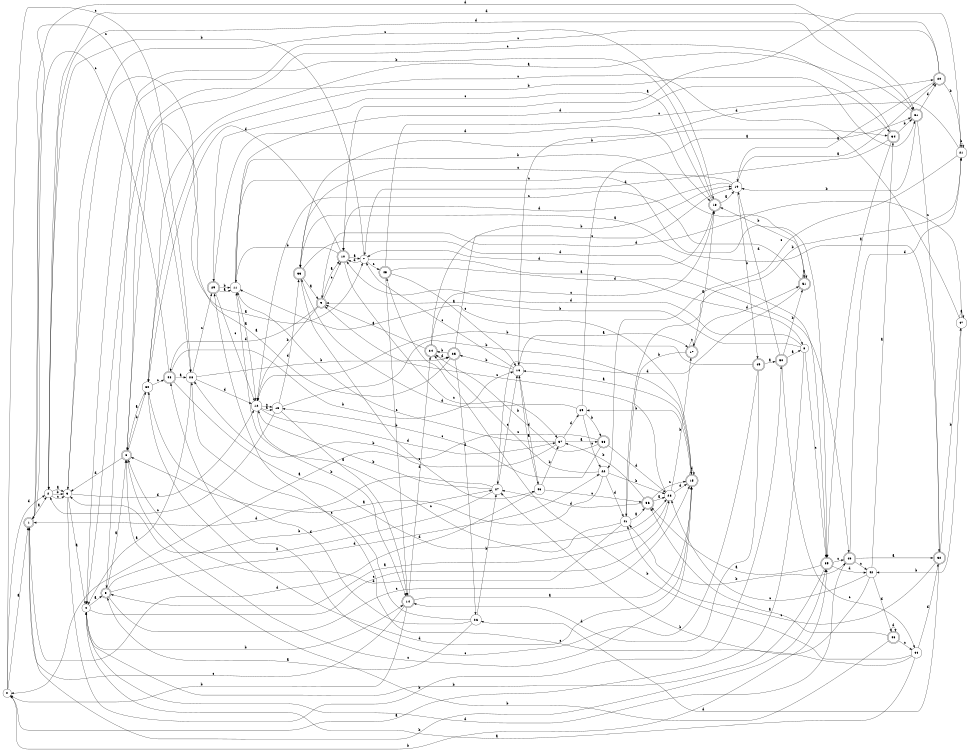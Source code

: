 digraph n42_7 {
__start0 [label="" shape="none"];

rankdir=LR;
size="8,5";

s0 [style="filled", color="black", fillcolor="white" shape="circle", label="0"];
s1 [style="rounded,filled", color="black", fillcolor="white" shape="doublecircle", label="1"];
s2 [style="filled", color="black", fillcolor="white" shape="circle", label="2"];
s3 [style="filled", color="black", fillcolor="white" shape="circle", label="3"];
s4 [style="filled", color="black", fillcolor="white" shape="circle", label="4"];
s5 [style="rounded,filled", color="black", fillcolor="white" shape="doublecircle", label="5"];
s6 [style="rounded,filled", color="black", fillcolor="white" shape="doublecircle", label="6"];
s7 [style="filled", color="black", fillcolor="white" shape="circle", label="7"];
s8 [style="filled", color="black", fillcolor="white" shape="circle", label="8"];
s9 [style="rounded,filled", color="black", fillcolor="white" shape="doublecircle", label="9"];
s10 [style="rounded,filled", color="black", fillcolor="white" shape="doublecircle", label="10"];
s11 [style="filled", color="black", fillcolor="white" shape="circle", label="11"];
s12 [style="filled", color="black", fillcolor="white" shape="circle", label="12"];
s13 [style="filled", color="black", fillcolor="white" shape="circle", label="13"];
s14 [style="rounded,filled", color="black", fillcolor="white" shape="doublecircle", label="14"];
s15 [style="rounded,filled", color="black", fillcolor="white" shape="doublecircle", label="15"];
s16 [style="filled", color="black", fillcolor="white" shape="circle", label="16"];
s17 [style="rounded,filled", color="black", fillcolor="white" shape="doublecircle", label="17"];
s18 [style="rounded,filled", color="black", fillcolor="white" shape="doublecircle", label="18"];
s19 [style="filled", color="black", fillcolor="white" shape="circle", label="19"];
s20 [style="rounded,filled", color="black", fillcolor="white" shape="doublecircle", label="20"];
s21 [style="filled", color="black", fillcolor="white" shape="circle", label="21"];
s22 [style="filled", color="black", fillcolor="white" shape="circle", label="22"];
s23 [style="filled", color="black", fillcolor="white" shape="circle", label="23"];
s24 [style="rounded,filled", color="black", fillcolor="white" shape="doublecircle", label="24"];
s25 [style="rounded,filled", color="black", fillcolor="white" shape="doublecircle", label="25"];
s26 [style="filled", color="black", fillcolor="white" shape="circle", label="26"];
s27 [style="filled", color="black", fillcolor="white" shape="circle", label="27"];
s28 [style="filled", color="black", fillcolor="white" shape="circle", label="28"];
s29 [style="rounded,filled", color="black", fillcolor="white" shape="doublecircle", label="29"];
s30 [style="filled", color="black", fillcolor="white" shape="circle", label="30"];
s31 [style="rounded,filled", color="black", fillcolor="white" shape="doublecircle", label="31"];
s32 [style="rounded,filled", color="black", fillcolor="white" shape="doublecircle", label="32"];
s33 [style="rounded,filled", color="black", fillcolor="white" shape="doublecircle", label="33"];
s34 [style="rounded,filled", color="black", fillcolor="white" shape="doublecircle", label="34"];
s35 [style="rounded,filled", color="black", fillcolor="white" shape="doublecircle", label="35"];
s36 [style="rounded,filled", color="black", fillcolor="white" shape="doublecircle", label="36"];
s37 [style="filled", color="black", fillcolor="white" shape="circle", label="37"];
s38 [style="rounded,filled", color="black", fillcolor="white" shape="doublecircle", label="38"];
s39 [style="filled", color="black", fillcolor="white" shape="circle", label="39"];
s40 [style="rounded,filled", color="black", fillcolor="white" shape="doublecircle", label="40"];
s41 [style="filled", color="black", fillcolor="white" shape="circle", label="41"];
s42 [style="filled", color="black", fillcolor="white" shape="circle", label="42"];
s43 [style="rounded,filled", color="black", fillcolor="white" shape="doublecircle", label="43"];
s44 [style="filled", color="black", fillcolor="white" shape="circle", label="44"];
s45 [style="rounded,filled", color="black", fillcolor="white" shape="doublecircle", label="45"];
s46 [style="filled", color="black", fillcolor="white" shape="circle", label="46"];
s47 [style="filled", color="black", fillcolor="white" shape="circle", label="47"];
s48 [style="rounded,filled", color="black", fillcolor="white" shape="doublecircle", label="48"];
s49 [style="rounded,filled", color="black", fillcolor="white" shape="doublecircle", label="49"];
s50 [style="rounded,filled", color="black", fillcolor="white" shape="doublecircle", label="50"];
s51 [style="rounded,filled", color="black", fillcolor="white" shape="doublecircle", label="51"];
s0 -> s1 [label="a"];
s0 -> s35 [label="b"];
s0 -> s28 [label="c"];
s0 -> s2 [label="d"];
s1 -> s2 [label="a"];
s1 -> s35 [label="b"];
s1 -> s28 [label="c"];
s1 -> s31 [label="d"];
s2 -> s3 [label="a"];
s2 -> s3 [label="b"];
s2 -> s3 [label="c"];
s2 -> s31 [label="d"];
s3 -> s4 [label="a"];
s3 -> s50 [label="b"];
s3 -> s18 [label="c"];
s3 -> s12 [label="d"];
s4 -> s5 [label="a"];
s4 -> s14 [label="b"];
s4 -> s23 [label="c"];
s4 -> s40 [label="d"];
s5 -> s6 [label="a"];
s5 -> s27 [label="b"];
s5 -> s15 [label="c"];
s5 -> s22 [label="d"];
s6 -> s7 [label="a"];
s6 -> s30 [label="b"];
s6 -> s15 [label="c"];
s6 -> s3 [label="d"];
s7 -> s8 [label="a"];
s7 -> s2 [label="b"];
s7 -> s45 [label="c"];
s7 -> s10 [label="d"];
s8 -> s0 [label="a"];
s8 -> s9 [label="b"];
s8 -> s35 [label="c"];
s8 -> s10 [label="d"];
s9 -> s10 [label="a"];
s9 -> s12 [label="b"];
s9 -> s10 [label="c"];
s9 -> s48 [label="d"];
s10 -> s7 [label="a"];
s10 -> s11 [label="b"];
s10 -> s37 [label="c"];
s10 -> s30 [label="d"];
s11 -> s12 [label="a"];
s11 -> s51 [label="b"];
s11 -> s35 [label="c"];
s11 -> s34 [label="d"];
s12 -> s13 [label="a"];
s12 -> s14 [label="b"];
s12 -> s13 [label="c"];
s12 -> s37 [label="d"];
s13 -> s14 [label="a"];
s13 -> s15 [label="b"];
s13 -> s2 [label="c"];
s13 -> s33 [label="d"];
s14 -> s15 [label="a"];
s14 -> s0 [label="b"];
s14 -> s1 [label="c"];
s14 -> s24 [label="d"];
s15 -> s16 [label="a"];
s15 -> s39 [label="b"];
s15 -> s11 [label="c"];
s15 -> s15 [label="d"];
s16 -> s17 [label="a"];
s16 -> s25 [label="b"];
s16 -> s7 [label="c"];
s16 -> s46 [label="d"];
s17 -> s18 [label="a"];
s17 -> s41 [label="b"];
s17 -> s17 [label="c"];
s17 -> s51 [label="d"];
s18 -> s19 [label="a"];
s18 -> s4 [label="b"];
s18 -> s29 [label="c"];
s18 -> s7 [label="d"];
s19 -> s20 [label="a"];
s19 -> s49 [label="b"];
s19 -> s33 [label="c"];
s19 -> s10 [label="d"];
s20 -> s19 [label="a"];
s20 -> s21 [label="b"];
s20 -> s5 [label="c"];
s20 -> s2 [label="d"];
s21 -> s10 [label="a"];
s21 -> s21 [label="b"];
s21 -> s22 [label="c"];
s21 -> s16 [label="d"];
s22 -> s6 [label="a"];
s22 -> s23 [label="b"];
s22 -> s24 [label="c"];
s22 -> s41 [label="d"];
s23 -> s5 [label="a"];
s23 -> s17 [label="b"];
s23 -> s9 [label="c"];
s23 -> s15 [label="d"];
s24 -> s9 [label="a"];
s24 -> s19 [label="b"];
s24 -> s18 [label="c"];
s24 -> s25 [label="d"];
s25 -> s3 [label="a"];
s25 -> s24 [label="b"];
s25 -> s19 [label="c"];
s25 -> s26 [label="d"];
s26 -> s5 [label="a"];
s26 -> s27 [label="b"];
s26 -> s28 [label="c"];
s26 -> s30 [label="d"];
s27 -> s3 [label="a"];
s27 -> s12 [label="b"];
s27 -> s16 [label="c"];
s27 -> s1 [label="d"];
s28 -> s4 [label="a"];
s28 -> s25 [label="b"];
s28 -> s29 [label="c"];
s28 -> s12 [label="d"];
s29 -> s11 [label="a"];
s29 -> s11 [label="b"];
s29 -> s12 [label="c"];
s29 -> s18 [label="d"];
s30 -> s6 [label="a"];
s30 -> s31 [label="b"];
s30 -> s48 [label="c"];
s30 -> s15 [label="d"];
s31 -> s30 [label="a"];
s31 -> s19 [label="b"];
s31 -> s32 [label="c"];
s31 -> s20 [label="d"];
s32 -> s33 [label="a"];
s32 -> s47 [label="b"];
s32 -> s41 [label="c"];
s32 -> s26 [label="d"];
s33 -> s9 [label="a"];
s33 -> s34 [label="b"];
s33 -> s46 [label="c"];
s33 -> s35 [label="d"];
s34 -> s35 [label="a"];
s34 -> s31 [label="b"];
s34 -> s6 [label="c"];
s34 -> s7 [label="d"];
s35 -> s36 [label="a"];
s35 -> s4 [label="b"];
s35 -> s40 [label="c"];
s35 -> s42 [label="d"];
s36 -> s23 [label="a"];
s36 -> s37 [label="b"];
s36 -> s15 [label="c"];
s36 -> s27 [label="d"];
s37 -> s38 [label="a"];
s37 -> s28 [label="b"];
s37 -> s11 [label="c"];
s37 -> s39 [label="d"];
s38 -> s0 [label="a"];
s38 -> s24 [label="b"];
s38 -> s13 [label="c"];
s38 -> s23 [label="d"];
s39 -> s31 [label="a"];
s39 -> s38 [label="b"];
s39 -> s22 [label="c"];
s39 -> s33 [label="d"];
s40 -> s32 [label="a"];
s40 -> s41 [label="b"];
s40 -> s42 [label="c"];
s40 -> s21 [label="d"];
s41 -> s36 [label="a"];
s41 -> s21 [label="b"];
s41 -> s11 [label="c"];
s41 -> s6 [label="d"];
s42 -> s34 [label="a"];
s42 -> s27 [label="b"];
s42 -> s23 [label="c"];
s42 -> s43 [label="d"];
s43 -> s36 [label="a"];
s43 -> s6 [label="b"];
s43 -> s44 [label="c"];
s43 -> s43 [label="d"];
s44 -> s4 [label="a"];
s44 -> s45 [label="b"];
s44 -> s29 [label="c"];
s44 -> s32 [label="d"];
s45 -> s16 [label="a"];
s45 -> s14 [label="b"];
s45 -> s20 [label="c"];
s45 -> s40 [label="d"];
s46 -> s16 [label="a"];
s46 -> s37 [label="b"];
s46 -> s36 [label="c"];
s46 -> s1 [label="d"];
s47 -> s47 [label="a"];
s47 -> s42 [label="b"];
s47 -> s4 [label="c"];
s47 -> s9 [label="d"];
s48 -> s28 [label="a"];
s48 -> s16 [label="b"];
s48 -> s1 [label="c"];
s48 -> s23 [label="d"];
s49 -> s50 [label="a"];
s49 -> s12 [label="b"];
s49 -> s48 [label="c"];
s49 -> s14 [label="d"];
s50 -> s8 [label="a"];
s50 -> s51 [label="b"];
s50 -> s44 [label="c"];
s50 -> s19 [label="d"];
s51 -> s51 [label="a"];
s51 -> s18 [label="b"];
s51 -> s12 [label="c"];
s51 -> s27 [label="d"];

}
